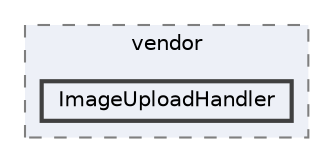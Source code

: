 digraph "dev.sharpishly.com/website/vendor/ImageUploadHandler"
{
 // LATEX_PDF_SIZE
  bgcolor="transparent";
  edge [fontname=Helvetica,fontsize=10,labelfontname=Helvetica,labelfontsize=10];
  node [fontname=Helvetica,fontsize=10,shape=box,height=0.2,width=0.4];
  compound=true
  subgraph clusterdir_6031a4b2d1cb1e9d66cf451e65c1ec22 {
    graph [ bgcolor="#edf0f7", pencolor="grey50", label="vendor", fontname=Helvetica,fontsize=10 style="filled,dashed", URL="dir_6031a4b2d1cb1e9d66cf451e65c1ec22.html",tooltip=""]
  dir_350ae55a032e38d5559e1bbafce96d86 [label="ImageUploadHandler", fillcolor="#edf0f7", color="grey25", style="filled,bold", URL="dir_350ae55a032e38d5559e1bbafce96d86.html",tooltip=""];
  }
}
